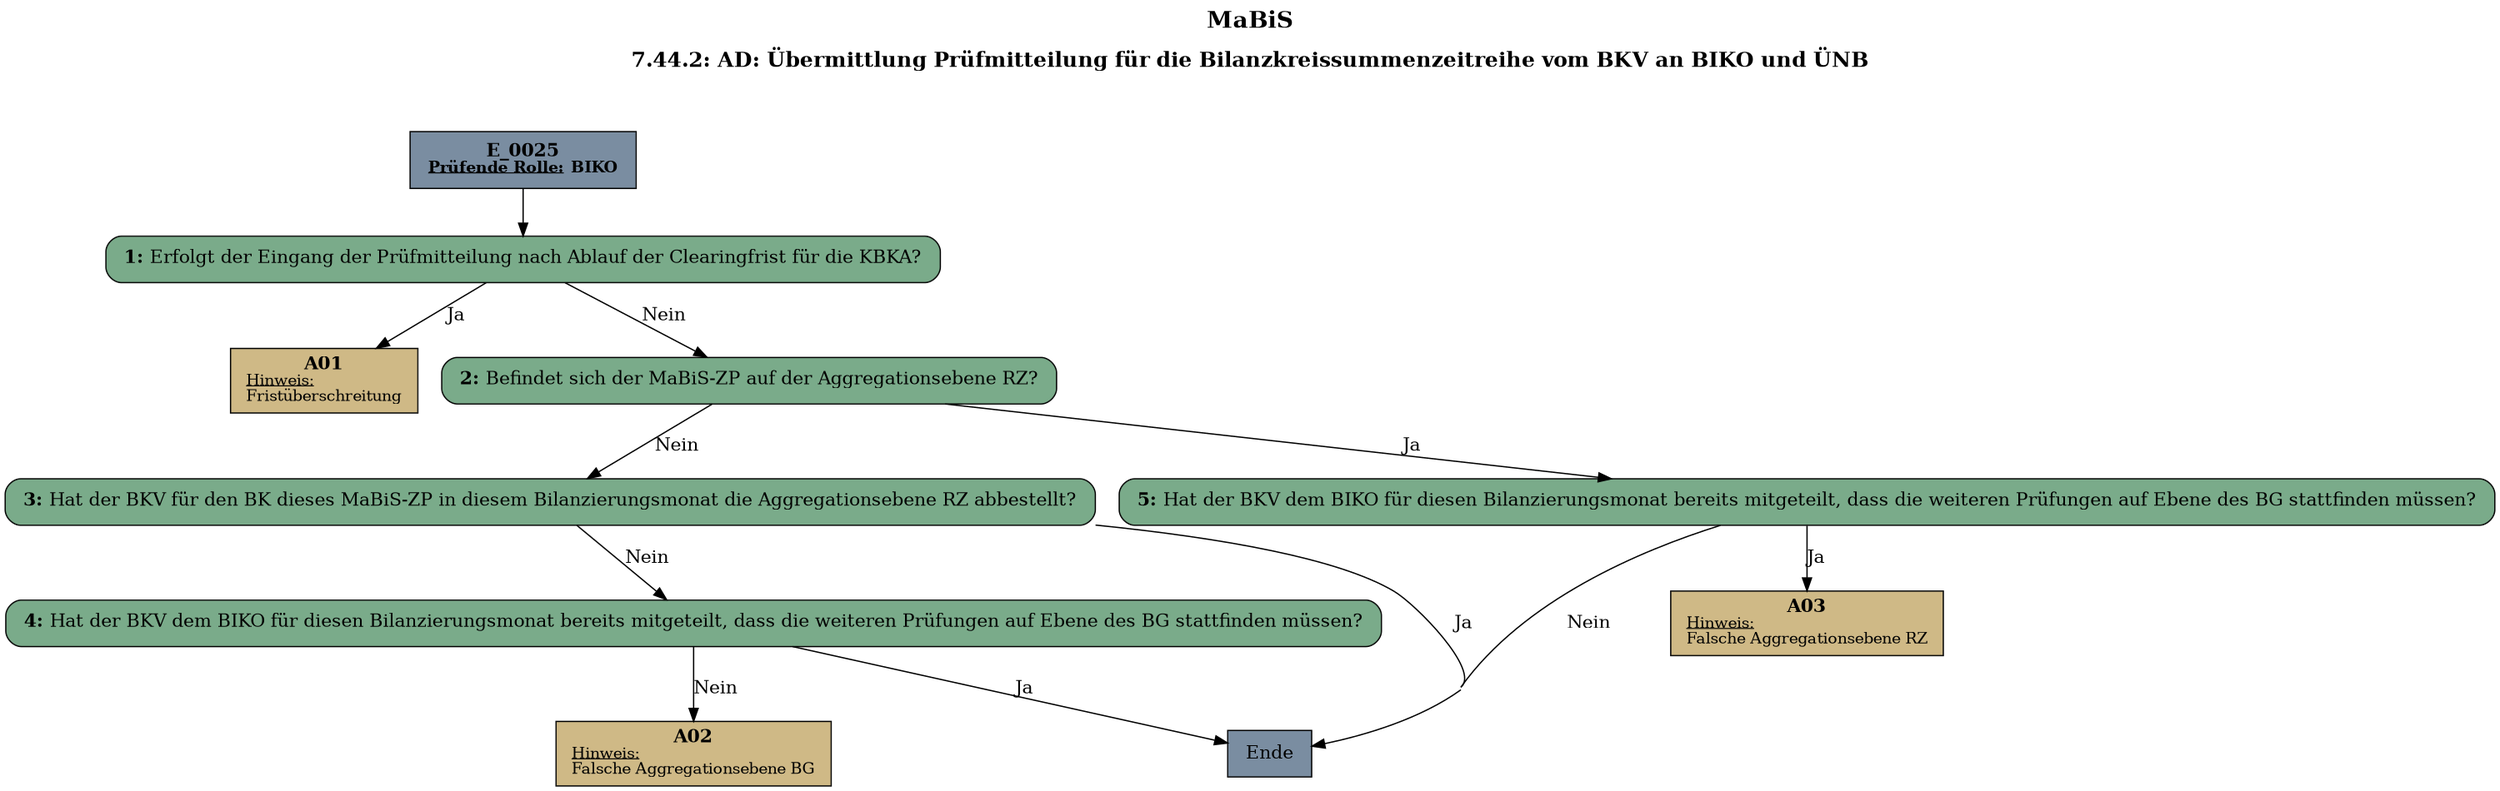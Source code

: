 digraph D {
    labelloc="t";
    label=<<B><FONT POINT-SIZE="18">MaBiS</FONT></B><BR/><BR/><B><FONT POINT-SIZE="16">7.44.2: AD: Übermittlung Prüfmitteilung für die Bilanzkreissummenzeitreihe vom BKV an BIKO und ÜNB</FONT></B><BR/><BR/><BR/><BR/>>;
    ratio="compress";
    concentrate=true;
    pack=true;
    rankdir=TB;
    packmode="array";
    size="20,20";
    "Start" [margin="0.2,0.12", shape=box, style=filled, fillcolor="#7a8da1", label=<<B>E_0025</B><BR align="center"/><FONT point-size="12"><B><U>Prüfende Rolle:</U> BIKO</B></FONT><BR align="center"/>>];
    "1" [margin="0.2,0.12", shape=box, style="filled,rounded", fillcolor="#7aab8a", label=<<B>1: </B>Erfolgt der Eingang der Prüfmitteilung nach Ablauf der Clearingfrist für die KBKA?<BR align="left"/>>];
    "A01" [margin="0.17,0.08", shape=box, style=filled, fillcolor="#cfb986", label=<<B>A01</B><BR align="center"/><FONT point-size="12"><U>Hinweis:</U><BR align="left"/>Fristüberschreitung<BR align="left"/></FONT>>];
    "2" [margin="0.2,0.12", shape=box, style="filled,rounded", fillcolor="#7aab8a", label=<<B>2: </B>Befindet sich der MaBiS-ZP auf der Aggregationsebene RZ?<BR align="left"/>>];
    "3" [margin="0.2,0.12", shape=box, style="filled,rounded", fillcolor="#7aab8a", label=<<B>3: </B>Hat der BKV für den BK dieses MaBiS-ZP in diesem Bilanzierungsmonat die Aggregationsebene RZ abbestellt?<BR align="left"/>>];
    "Ende" [margin="0.2,0.12", shape=box, style=filled, fillcolor="#7a8da1", label="Ende"];
    "4" [margin="0.2,0.12", shape=box, style="filled,rounded", fillcolor="#7aab8a", label=<<B>4: </B>Hat der BKV dem BIKO für diesen Bilanzierungsmonat bereits mitgeteilt, dass die weiteren Prüfungen auf Ebene des BG stattfinden müssen?<BR align="left"/>>];
    "A02" [margin="0.17,0.08", shape=box, style=filled, fillcolor="#cfb986", label=<<B>A02</B><BR align="center"/><FONT point-size="12"><U>Hinweis:</U><BR align="left"/>Falsche Aggregationsebene BG<BR align="left"/></FONT>>];
    "5" [margin="0.2,0.12", shape=box, style="filled,rounded", fillcolor="#7aab8a", label=<<B>5: </B>Hat der BKV dem BIKO für diesen Bilanzierungsmonat bereits mitgeteilt, dass die weiteren Prüfungen auf Ebene des BG stattfinden müssen?<BR align="left"/>>];
    "A03" [margin="0.17,0.08", shape=box, style=filled, fillcolor="#cfb986", label=<<B>A03</B><BR align="center"/><FONT point-size="12"><U>Hinweis:</U><BR align="left"/>Falsche Aggregationsebene RZ<BR align="left"/></FONT>>];

    "Start" -> "1";
    "1" -> "A01" [label="Ja"];
    "1" -> "2" [label="Nein"];
    "2" -> "3" [label="Nein"];
    "2" -> "5" [label="Ja"];
    "3" -> "4" [label="Nein"];
    "3" -> "Ende" [label="Ja"];
    "4" -> "A02" [label="Nein"];
    "4" -> "Ende" [label="Ja"];
    "5" -> "A03" [label="Ja"];
    "5" -> "Ende" [label="Nein"];

    bgcolor="transparent";
}